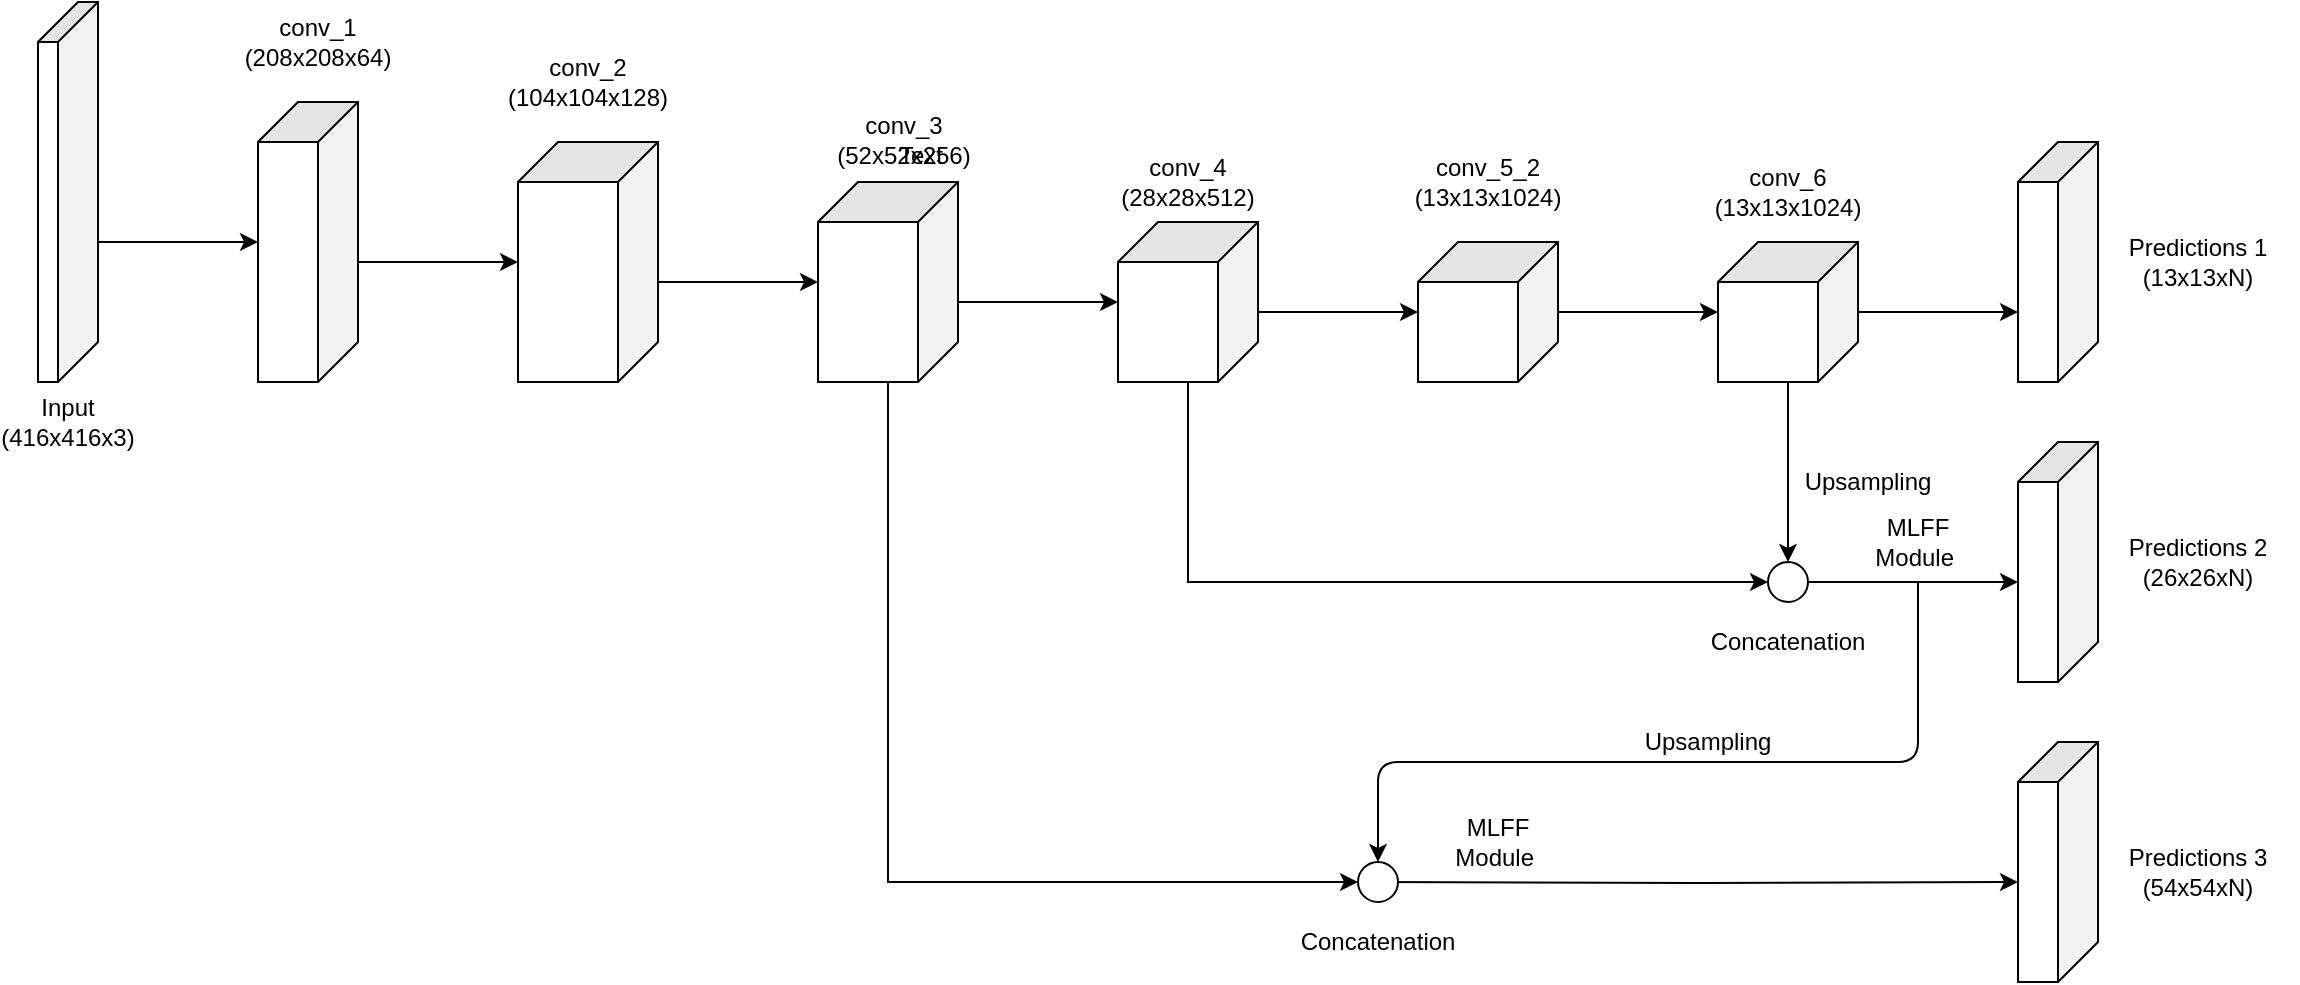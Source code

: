 <mxfile version="13.0.8" type="device"><diagram id="7UDRU8cufY9R_vcko_88" name="Page-1"><mxGraphModel dx="1044" dy="496" grid="1" gridSize="10" guides="1" tooltips="1" connect="1" arrows="1" fold="1" page="1" pageScale="1" pageWidth="850" pageHeight="1100" math="0" shadow="0"><root><mxCell id="0"/><mxCell id="1" parent="0"/><mxCell id="oV9Rlw0elG0EghbAFIXW-18" value="" style="edgeStyle=orthogonalEdgeStyle;rounded=0;orthogonalLoop=1;jettySize=auto;html=1;" edge="1" parent="1" source="oV9Rlw0elG0EghbAFIXW-6" target="oV9Rlw0elG0EghbAFIXW-7"><mxGeometry relative="1" as="geometry"><Array as="points"><mxPoint x="140" y="260"/><mxPoint x="140" y="260"/></Array></mxGeometry></mxCell><mxCell id="oV9Rlw0elG0EghbAFIXW-6" value="" style="shape=cube;whiteSpace=wrap;html=1;boundedLbl=1;backgroundOutline=1;darkOpacity=0.05;darkOpacity2=0.1;direction=north;flipH=1;flipV=1;" vertex="1" parent="1"><mxGeometry x="80" y="140" width="30" height="190" as="geometry"/></mxCell><mxCell id="oV9Rlw0elG0EghbAFIXW-9" value="" style="edgeStyle=orthogonalEdgeStyle;rounded=0;orthogonalLoop=1;jettySize=auto;html=1;" edge="1" parent="1" source="oV9Rlw0elG0EghbAFIXW-7" target="oV9Rlw0elG0EghbAFIXW-8"><mxGeometry relative="1" as="geometry"><Array as="points"><mxPoint x="260" y="270"/><mxPoint x="260" y="270"/></Array></mxGeometry></mxCell><mxCell id="oV9Rlw0elG0EghbAFIXW-7" value="" style="shape=cube;whiteSpace=wrap;html=1;boundedLbl=1;backgroundOutline=1;darkOpacity=0.05;darkOpacity2=0.1;direction=north;flipH=1;flipV=1;" vertex="1" parent="1"><mxGeometry x="190" y="190" width="50" height="140" as="geometry"/></mxCell><mxCell id="oV9Rlw0elG0EghbAFIXW-11" value="" style="edgeStyle=orthogonalEdgeStyle;rounded=0;orthogonalLoop=1;jettySize=auto;html=1;" edge="1" parent="1" source="oV9Rlw0elG0EghbAFIXW-8" target="oV9Rlw0elG0EghbAFIXW-10"><mxGeometry relative="1" as="geometry"><Array as="points"><mxPoint x="410" y="280"/><mxPoint x="410" y="280"/></Array></mxGeometry></mxCell><mxCell id="oV9Rlw0elG0EghbAFIXW-8" value="" style="shape=cube;whiteSpace=wrap;html=1;boundedLbl=1;backgroundOutline=1;darkOpacity=0.05;darkOpacity2=0.1;direction=north;flipH=1;flipV=1;" vertex="1" parent="1"><mxGeometry x="320" y="210" width="70" height="120" as="geometry"/></mxCell><mxCell id="oV9Rlw0elG0EghbAFIXW-13" value="" style="edgeStyle=orthogonalEdgeStyle;rounded=0;orthogonalLoop=1;jettySize=auto;html=1;" edge="1" parent="1" source="oV9Rlw0elG0EghbAFIXW-10" target="oV9Rlw0elG0EghbAFIXW-12"><mxGeometry relative="1" as="geometry"><Array as="points"><mxPoint x="570" y="290"/><mxPoint x="570" y="290"/></Array></mxGeometry></mxCell><mxCell id="oV9Rlw0elG0EghbAFIXW-44" value="" style="edgeStyle=orthogonalEdgeStyle;rounded=0;orthogonalLoop=1;jettySize=auto;html=1;entryX=0;entryY=0.5;entryDx=0;entryDy=0;" edge="1" parent="1" source="oV9Rlw0elG0EghbAFIXW-10" target="oV9Rlw0elG0EghbAFIXW-45"><mxGeometry relative="1" as="geometry"><mxPoint x="740" y="550" as="targetPoint"/><Array as="points"><mxPoint x="505" y="580"/></Array></mxGeometry></mxCell><mxCell id="oV9Rlw0elG0EghbAFIXW-10" value="" style="shape=cube;whiteSpace=wrap;html=1;boundedLbl=1;backgroundOutline=1;darkOpacity=0.05;darkOpacity2=0.1;direction=north;flipH=1;flipV=1;" vertex="1" parent="1"><mxGeometry x="470" y="230" width="70" height="100" as="geometry"/></mxCell><mxCell id="oV9Rlw0elG0EghbAFIXW-15" value="" style="edgeStyle=orthogonalEdgeStyle;rounded=0;orthogonalLoop=1;jettySize=auto;html=1;" edge="1" parent="1" source="oV9Rlw0elG0EghbAFIXW-12" target="oV9Rlw0elG0EghbAFIXW-14"><mxGeometry relative="1" as="geometry"><Array as="points"><mxPoint x="700" y="295"/><mxPoint x="700" y="295"/></Array></mxGeometry></mxCell><mxCell id="oV9Rlw0elG0EghbAFIXW-42" value="" style="edgeStyle=orthogonalEdgeStyle;rounded=0;orthogonalLoop=1;jettySize=auto;html=1;entryX=0;entryY=0.5;entryDx=0;entryDy=0;" edge="1" parent="1" source="oV9Rlw0elG0EghbAFIXW-12" target="oV9Rlw0elG0EghbAFIXW-40"><mxGeometry relative="1" as="geometry"><mxPoint x="655" y="410" as="targetPoint"/><Array as="points"><mxPoint x="655" y="430"/></Array></mxGeometry></mxCell><mxCell id="oV9Rlw0elG0EghbAFIXW-12" value="" style="shape=cube;whiteSpace=wrap;html=1;boundedLbl=1;backgroundOutline=1;darkOpacity=0.05;darkOpacity2=0.1;direction=north;flipH=1;flipV=1;" vertex="1" parent="1"><mxGeometry x="620" y="250" width="70" height="80" as="geometry"/></mxCell><mxCell id="oV9Rlw0elG0EghbAFIXW-17" value="" style="edgeStyle=orthogonalEdgeStyle;rounded=0;orthogonalLoop=1;jettySize=auto;html=1;" edge="1" parent="1" source="oV9Rlw0elG0EghbAFIXW-14" target="oV9Rlw0elG0EghbAFIXW-16"><mxGeometry relative="1" as="geometry"/></mxCell><mxCell id="oV9Rlw0elG0EghbAFIXW-14" value="" style="shape=cube;whiteSpace=wrap;html=1;boundedLbl=1;backgroundOutline=1;darkOpacity=0.05;darkOpacity2=0.1;direction=north;flipH=1;flipV=1;" vertex="1" parent="1"><mxGeometry x="770" y="260" width="70" height="70" as="geometry"/></mxCell><mxCell id="oV9Rlw0elG0EghbAFIXW-31" value="" style="edgeStyle=orthogonalEdgeStyle;rounded=0;orthogonalLoop=1;jettySize=auto;html=1;" edge="1" parent="1" source="oV9Rlw0elG0EghbAFIXW-16" target="oV9Rlw0elG0EghbAFIXW-30"><mxGeometry relative="1" as="geometry"><Array as="points"><mxPoint x="1060" y="295"/><mxPoint x="1060" y="295"/></Array></mxGeometry></mxCell><mxCell id="oV9Rlw0elG0EghbAFIXW-39" value="" style="edgeStyle=orthogonalEdgeStyle;rounded=0;orthogonalLoop=1;jettySize=auto;html=1;entryX=0.5;entryY=0;entryDx=0;entryDy=0;" edge="1" parent="1" source="oV9Rlw0elG0EghbAFIXW-16" target="oV9Rlw0elG0EghbAFIXW-40"><mxGeometry relative="1" as="geometry"><mxPoint x="955" y="410" as="targetPoint"/></mxGeometry></mxCell><mxCell id="oV9Rlw0elG0EghbAFIXW-16" value="" style="shape=cube;whiteSpace=wrap;html=1;boundedLbl=1;backgroundOutline=1;darkOpacity=0.05;darkOpacity2=0.1;direction=north;flipH=1;flipV=1;" vertex="1" parent="1"><mxGeometry x="920" y="260" width="70" height="70" as="geometry"/></mxCell><mxCell id="oV9Rlw0elG0EghbAFIXW-30" value="" style="shape=cube;whiteSpace=wrap;html=1;boundedLbl=1;backgroundOutline=1;darkOpacity=0.05;darkOpacity2=0.1;direction=north;flipH=1;flipV=1;" vertex="1" parent="1"><mxGeometry x="1070" y="210" width="40" height="120" as="geometry"/></mxCell><mxCell id="oV9Rlw0elG0EghbAFIXW-20" value="conv_1&lt;br&gt;(208x208x64)" style="text;html=1;strokeColor=none;fillColor=none;align=center;verticalAlign=middle;whiteSpace=wrap;rounded=0;" vertex="1" parent="1"><mxGeometry x="200" y="150" width="40" height="20" as="geometry"/></mxCell><mxCell id="oV9Rlw0elG0EghbAFIXW-21" value="conv_2&lt;br&gt;(104x104x128)" style="text;html=1;strokeColor=none;fillColor=none;align=center;verticalAlign=middle;whiteSpace=wrap;rounded=0;" vertex="1" parent="1"><mxGeometry x="335" y="170" width="40" height="20" as="geometry"/></mxCell><mxCell id="oV9Rlw0elG0EghbAFIXW-22" value="conv_5_2&lt;br&gt;(13x13x1024)" style="text;html=1;strokeColor=none;fillColor=none;align=center;verticalAlign=middle;whiteSpace=wrap;rounded=0;" vertex="1" parent="1"><mxGeometry x="785" y="220" width="40" height="20" as="geometry"/></mxCell><mxCell id="oV9Rlw0elG0EghbAFIXW-23" value="conv_4&lt;br&gt;(28x28x512)" style="text;html=1;strokeColor=none;fillColor=none;align=center;verticalAlign=middle;whiteSpace=wrap;rounded=0;" vertex="1" parent="1"><mxGeometry x="635" y="220" width="40" height="20" as="geometry"/></mxCell><mxCell id="oV9Rlw0elG0EghbAFIXW-24" value="conv_3&lt;br&gt;(52x52x256)" style="text;html=1;strokeColor=none;fillColor=none;align=center;verticalAlign=middle;whiteSpace=wrap;rounded=0;" vertex="1" parent="1"><mxGeometry x="485" y="190" width="56" height="37" as="geometry"/></mxCell><mxCell id="oV9Rlw0elG0EghbAFIXW-36" value="Text" style="text;html=1;align=center;verticalAlign=middle;resizable=0;points=[];autosize=1;" vertex="1" parent="oV9Rlw0elG0EghbAFIXW-24"><mxGeometry x="16" y="17" width="40" height="20" as="geometry"/></mxCell><mxCell id="oV9Rlw0elG0EghbAFIXW-26" value="conv_6&lt;br&gt;(13x13x1024)" style="text;html=1;strokeColor=none;fillColor=none;align=center;verticalAlign=middle;whiteSpace=wrap;rounded=0;" vertex="1" parent="1"><mxGeometry x="935" y="220" width="40" height="30" as="geometry"/></mxCell><mxCell id="oV9Rlw0elG0EghbAFIXW-27" value="Input&lt;br&gt;(416x416x3)" style="text;html=1;strokeColor=none;fillColor=none;align=center;verticalAlign=middle;whiteSpace=wrap;rounded=0;" vertex="1" parent="1"><mxGeometry x="75" y="340" width="40" height="20" as="geometry"/></mxCell><mxCell id="oV9Rlw0elG0EghbAFIXW-33" value="" style="shape=cube;whiteSpace=wrap;html=1;boundedLbl=1;backgroundOutline=1;darkOpacity=0.05;darkOpacity2=0.1;direction=north;flipH=1;flipV=1;" vertex="1" parent="1"><mxGeometry x="1070" y="510" width="40" height="120" as="geometry"/></mxCell><mxCell id="oV9Rlw0elG0EghbAFIXW-34" value="" style="shape=cube;whiteSpace=wrap;html=1;boundedLbl=1;backgroundOutline=1;darkOpacity=0.05;darkOpacity2=0.1;direction=north;flipH=1;flipV=1;" vertex="1" parent="1"><mxGeometry x="1070" y="360" width="40" height="120" as="geometry"/></mxCell><mxCell id="oV9Rlw0elG0EghbAFIXW-47" value="" style="edgeStyle=orthogonalEdgeStyle;rounded=0;orthogonalLoop=1;jettySize=auto;html=1;entryX=0;entryY=0;entryDx=70;entryDy=40;entryPerimeter=0;" edge="1" parent="1" source="oV9Rlw0elG0EghbAFIXW-40" target="oV9Rlw0elG0EghbAFIXW-34"><mxGeometry relative="1" as="geometry"><mxPoint x="1045" y="420" as="targetPoint"/></mxGeometry></mxCell><mxCell id="oV9Rlw0elG0EghbAFIXW-40" value="" style="ellipse;whiteSpace=wrap;html=1;aspect=fixed;" vertex="1" parent="1"><mxGeometry x="945" y="420" width="20" height="20" as="geometry"/></mxCell><mxCell id="oV9Rlw0elG0EghbAFIXW-50" value="" style="edgeStyle=orthogonalEdgeStyle;rounded=0;orthogonalLoop=1;jettySize=auto;html=1;entryX=0;entryY=0;entryDx=70;entryDy=40;entryPerimeter=0;" edge="1" parent="1" target="oV9Rlw0elG0EghbAFIXW-33"><mxGeometry relative="1" as="geometry"><mxPoint x="750" y="580" as="sourcePoint"/><mxPoint x="840" y="550" as="targetPoint"/></mxGeometry></mxCell><mxCell id="oV9Rlw0elG0EghbAFIXW-45" value="" style="ellipse;whiteSpace=wrap;html=1;aspect=fixed;" vertex="1" parent="1"><mxGeometry x="740" y="570" width="20" height="20" as="geometry"/></mxCell><mxCell id="oV9Rlw0elG0EghbAFIXW-51" value="" style="endArrow=classic;html=1;entryX=0.5;entryY=0;entryDx=0;entryDy=0;" edge="1" parent="1" target="oV9Rlw0elG0EghbAFIXW-45"><mxGeometry width="50" height="50" relative="1" as="geometry"><mxPoint x="1020" y="430" as="sourcePoint"/><mxPoint x="920" y="450" as="targetPoint"/><Array as="points"><mxPoint x="1020" y="520"/><mxPoint x="750" y="520"/></Array></mxGeometry></mxCell><mxCell id="oV9Rlw0elG0EghbAFIXW-52" value="Predictions 1&lt;br&gt;(13x13xN)" style="text;html=1;strokeColor=none;fillColor=none;align=center;verticalAlign=middle;whiteSpace=wrap;rounded=0;" vertex="1" parent="1"><mxGeometry x="1110" y="255" width="100" height="30" as="geometry"/></mxCell><mxCell id="oV9Rlw0elG0EghbAFIXW-55" value="Predictions 3&lt;br&gt;(54x54xN)" style="text;html=1;strokeColor=none;fillColor=none;align=center;verticalAlign=middle;whiteSpace=wrap;rounded=0;" vertex="1" parent="1"><mxGeometry x="1110" y="560" width="100" height="30" as="geometry"/></mxCell><mxCell id="oV9Rlw0elG0EghbAFIXW-56" value="Predictions 2&lt;br&gt;(26x26xN)" style="text;html=1;strokeColor=none;fillColor=none;align=center;verticalAlign=middle;whiteSpace=wrap;rounded=0;" vertex="1" parent="1"><mxGeometry x="1110" y="405" width="100" height="30" as="geometry"/></mxCell><mxCell id="oV9Rlw0elG0EghbAFIXW-57" value="Concatenation" style="text;html=1;strokeColor=none;fillColor=none;align=center;verticalAlign=middle;whiteSpace=wrap;rounded=0;" vertex="1" parent="1"><mxGeometry x="935" y="450" width="40" height="20" as="geometry"/></mxCell><mxCell id="oV9Rlw0elG0EghbAFIXW-58" value="Concatenation" style="text;html=1;strokeColor=none;fillColor=none;align=center;verticalAlign=middle;whiteSpace=wrap;rounded=0;" vertex="1" parent="1"><mxGeometry x="730" y="600" width="40" height="20" as="geometry"/></mxCell><mxCell id="oV9Rlw0elG0EghbAFIXW-59" value="Upsampling" style="text;html=1;strokeColor=none;fillColor=none;align=center;verticalAlign=middle;whiteSpace=wrap;rounded=0;" vertex="1" parent="1"><mxGeometry x="895" y="500" width="40" height="20" as="geometry"/></mxCell><mxCell id="oV9Rlw0elG0EghbAFIXW-60" value="Upsampling" style="text;html=1;strokeColor=none;fillColor=none;align=center;verticalAlign=middle;whiteSpace=wrap;rounded=0;" vertex="1" parent="1"><mxGeometry x="975" y="370" width="40" height="20" as="geometry"/></mxCell><mxCell id="oV9Rlw0elG0EghbAFIXW-61" value="MLFF Module&amp;nbsp;" style="text;html=1;strokeColor=none;fillColor=none;align=center;verticalAlign=middle;whiteSpace=wrap;rounded=0;" vertex="1" parent="1"><mxGeometry x="790" y="550" width="40" height="20" as="geometry"/></mxCell><mxCell id="oV9Rlw0elG0EghbAFIXW-62" value="MLFF Module&amp;nbsp;" style="text;html=1;strokeColor=none;fillColor=none;align=center;verticalAlign=middle;whiteSpace=wrap;rounded=0;" vertex="1" parent="1"><mxGeometry x="1000" y="400" width="40" height="20" as="geometry"/></mxCell></root></mxGraphModel></diagram></mxfile>